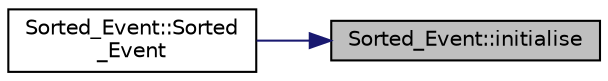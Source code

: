 digraph "Sorted_Event::initialise"
{
 // LATEX_PDF_SIZE
  edge [fontname="Helvetica",fontsize="10",labelfontname="Helvetica",labelfontsize="10"];
  node [fontname="Helvetica",fontsize="10",shape=record];
  rankdir="RL";
  Node1 [label="Sorted_Event::initialise",height=0.2,width=0.4,color="black", fillcolor="grey75", style="filled", fontcolor="black",tooltip=" "];
  Node1 -> Node2 [dir="back",color="midnightblue",fontsize="10",style="solid",fontname="Helvetica"];
  Node2 [label="Sorted_Event::Sorted\l_Event",height=0.2,width=0.4,color="black", fillcolor="white", style="filled",URL="$class_sorted___event.html#a56053521c62b98b011cc22ef5064fba0",tooltip=" "];
}
